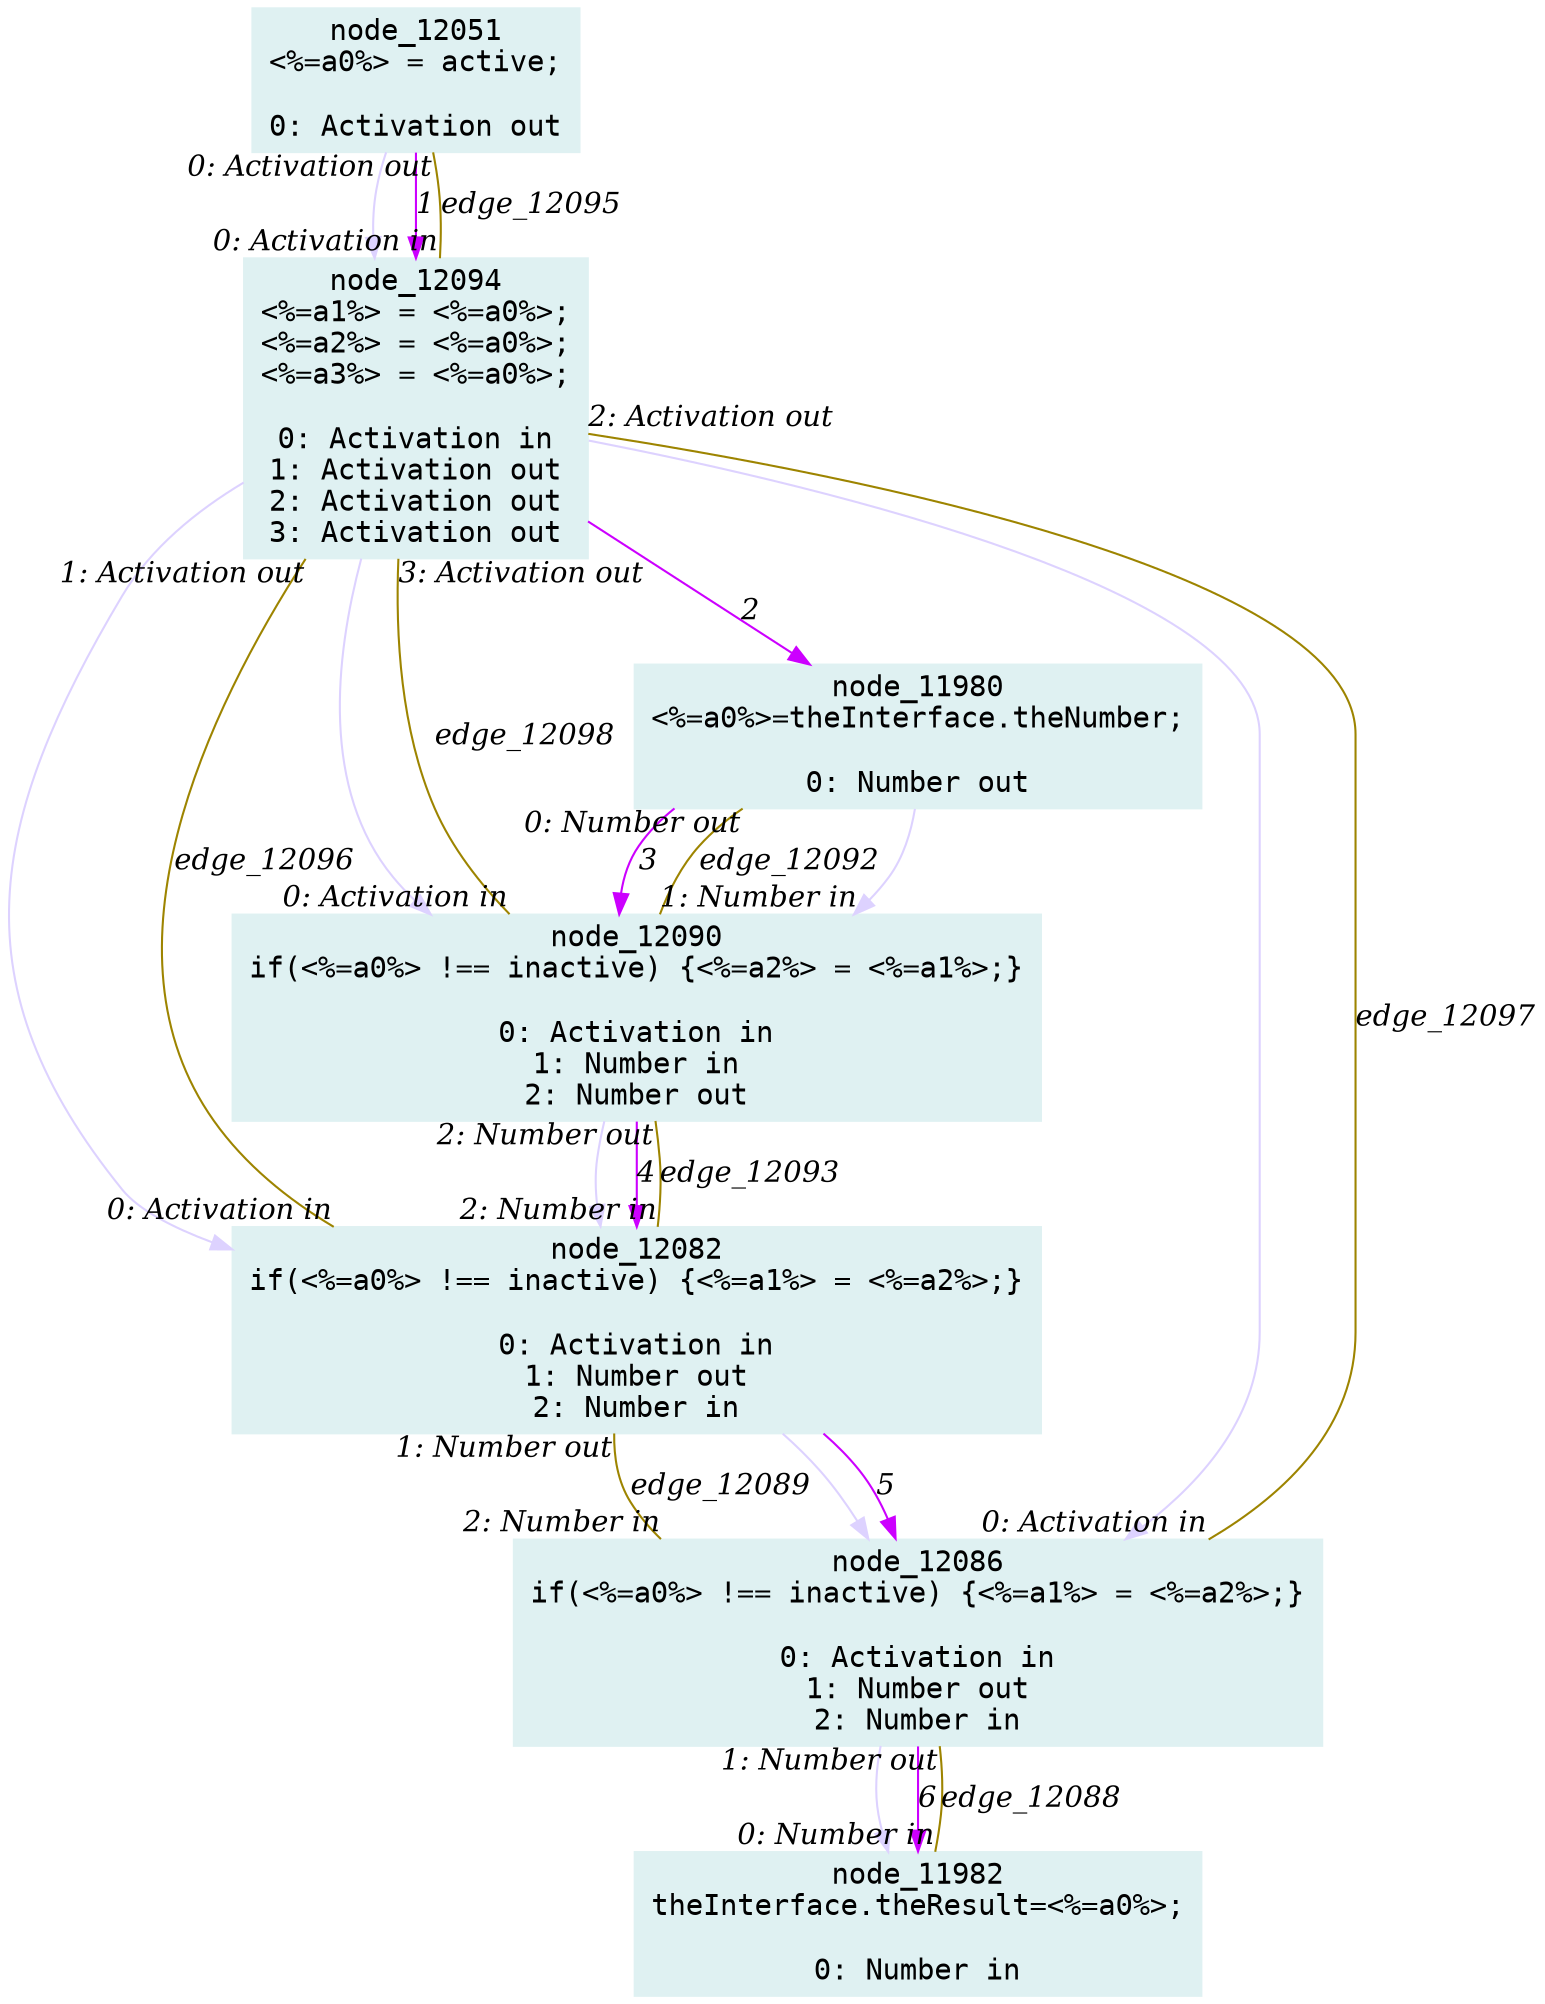 digraph g{node_11980 [shape="box", style="filled", color="#dff1f2", fontname="Courier", label="node_11980
<%=a0%>=theInterface.theNumber;

0: Number out" ]
node_11982 [shape="box", style="filled", color="#dff1f2", fontname="Courier", label="node_11982
theInterface.theResult=<%=a0%>;

0: Number in" ]
node_12051 [shape="box", style="filled", color="#dff1f2", fontname="Courier", label="node_12051
<%=a0%> = active;

0: Activation out" ]
node_12082 [shape="box", style="filled", color="#dff1f2", fontname="Courier", label="node_12082
if(<%=a0%> !== inactive) {<%=a1%> = <%=a2%>;}

0: Activation in
1: Number out
2: Number in" ]
node_12086 [shape="box", style="filled", color="#dff1f2", fontname="Courier", label="node_12086
if(<%=a0%> !== inactive) {<%=a1%> = <%=a2%>;}

0: Activation in
1: Number out
2: Number in" ]
node_12090 [shape="box", style="filled", color="#dff1f2", fontname="Courier", label="node_12090
if(<%=a0%> !== inactive) {<%=a2%> = <%=a1%>;}

0: Activation in
1: Number in
2: Number out" ]
node_12094 [shape="box", style="filled", color="#dff1f2", fontname="Courier", label="node_12094
<%=a1%> = <%=a0%>;
<%=a2%> = <%=a0%>;
<%=a3%> = <%=a0%>;

0: Activation in
1: Activation out
2: Activation out
3: Activation out" ]
node_12086 -> node_11982 [dir=forward, arrowHead=normal, fontname="Times-Italic", arrowsize=1, color="#ddd2ff", label="",  headlabel="", taillabel="" ]
node_12082 -> node_12086 [dir=forward, arrowHead=normal, fontname="Times-Italic", arrowsize=1, color="#ddd2ff", label="",  headlabel="", taillabel="" ]
node_12090 -> node_12082 [dir=forward, arrowHead=normal, fontname="Times-Italic", arrowsize=1, color="#ddd2ff", label="",  headlabel="", taillabel="" ]
node_11980 -> node_12090 [dir=forward, arrowHead=normal, fontname="Times-Italic", arrowsize=1, color="#ddd2ff", label="",  headlabel="", taillabel="" ]
node_12094 -> node_12082 [dir=forward, arrowHead=normal, fontname="Times-Italic", arrowsize=1, color="#ddd2ff", label="",  headlabel="", taillabel="" ]
node_12094 -> node_12086 [dir=forward, arrowHead=normal, fontname="Times-Italic", arrowsize=1, color="#ddd2ff", label="",  headlabel="", taillabel="" ]
node_12094 -> node_12090 [dir=forward, arrowHead=normal, fontname="Times-Italic", arrowsize=1, color="#ddd2ff", label="",  headlabel="", taillabel="" ]
node_12051 -> node_12094 [dir=forward, arrowHead=normal, fontname="Times-Italic", arrowsize=1, color="#ddd2ff", label="",  headlabel="", taillabel="" ]
node_12051 -> node_12094 [dir=forward, arrowHead=normal, fontname="Times-Italic", arrowsize=1, color="#cc00ff", label="1",  headlabel="", taillabel="" ]
node_12094 -> node_11980 [dir=forward, arrowHead=normal, fontname="Times-Italic", arrowsize=1, color="#cc00ff", label="2",  headlabel="", taillabel="" ]
node_11980 -> node_12090 [dir=forward, arrowHead=normal, fontname="Times-Italic", arrowsize=1, color="#cc00ff", label="3",  headlabel="", taillabel="" ]
node_12090 -> node_12082 [dir=forward, arrowHead=normal, fontname="Times-Italic", arrowsize=1, color="#cc00ff", label="4",  headlabel="", taillabel="" ]
node_12082 -> node_12086 [dir=forward, arrowHead=normal, fontname="Times-Italic", arrowsize=1, color="#cc00ff", label="5",  headlabel="", taillabel="" ]
node_12086 -> node_11982 [dir=forward, arrowHead=normal, fontname="Times-Italic", arrowsize=1, color="#cc00ff", label="6",  headlabel="", taillabel="" ]
node_12086 -> node_11982 [dir=none, arrowHead=none, fontname="Times-Italic", arrowsize=1, color="#9d8400", label="edge_12088",  headlabel="0: Number in", taillabel="1: Number out" ]
node_12086 -> node_12082 [dir=none, arrowHead=none, fontname="Times-Italic", arrowsize=1, color="#9d8400", label="edge_12089",  headlabel="1: Number out", taillabel="2: Number in" ]
node_12090 -> node_11980 [dir=none, arrowHead=none, fontname="Times-Italic", arrowsize=1, color="#9d8400", label="edge_12092",  headlabel="0: Number out", taillabel="1: Number in" ]
node_12090 -> node_12082 [dir=none, arrowHead=none, fontname="Times-Italic", arrowsize=1, color="#9d8400", label="edge_12093",  headlabel="2: Number in", taillabel="2: Number out" ]
node_12051 -> node_12094 [dir=none, arrowHead=none, fontname="Times-Italic", arrowsize=1, color="#9d8400", label="edge_12095",  headlabel="0: Activation in", taillabel="0: Activation out" ]
node_12094 -> node_12082 [dir=none, arrowHead=none, fontname="Times-Italic", arrowsize=1, color="#9d8400", label="edge_12096",  headlabel="0: Activation in", taillabel="1: Activation out" ]
node_12094 -> node_12086 [dir=none, arrowHead=none, fontname="Times-Italic", arrowsize=1, color="#9d8400", label="edge_12097",  headlabel="0: Activation in", taillabel="2: Activation out" ]
node_12094 -> node_12090 [dir=none, arrowHead=none, fontname="Times-Italic", arrowsize=1, color="#9d8400", label="edge_12098",  headlabel="0: Activation in", taillabel="3: Activation out" ]
}